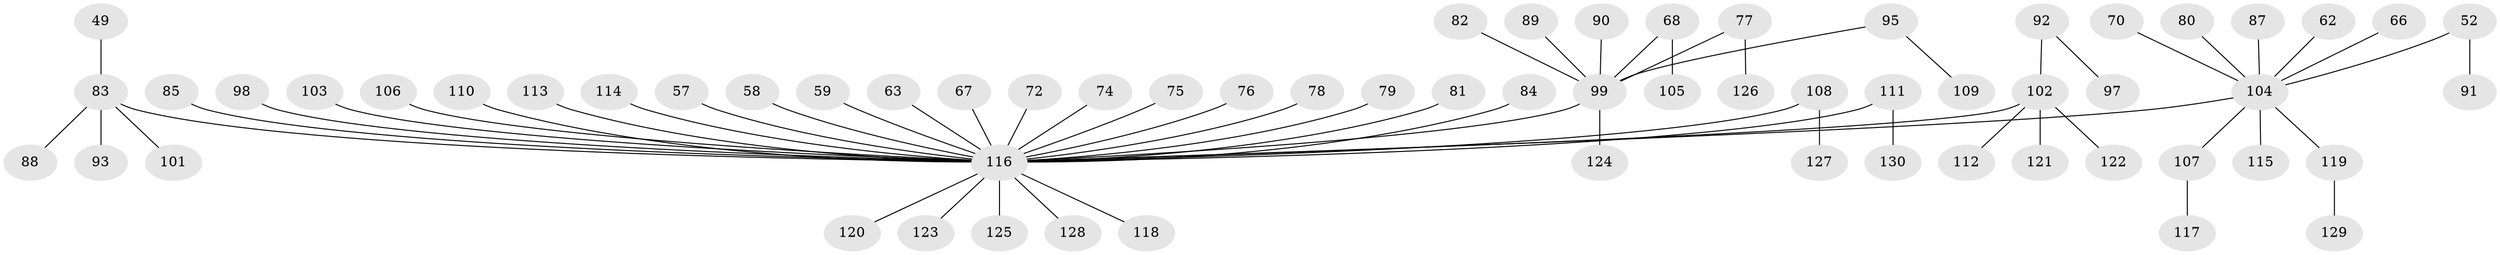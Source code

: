 // original degree distribution, {6: 0.023076923076923078, 2: 0.2230769230769231, 5: 0.007692307692307693, 4: 0.09230769230769231, 7: 0.023076923076923078, 1: 0.5307692307692308, 3: 0.1}
// Generated by graph-tools (version 1.1) at 2025/52/03/09/25 04:52:46]
// undirected, 65 vertices, 64 edges
graph export_dot {
graph [start="1"]
  node [color=gray90,style=filled];
  49;
  52;
  57;
  58;
  59;
  62;
  63;
  66;
  67;
  68;
  70;
  72;
  74;
  75;
  76;
  77;
  78;
  79;
  80;
  81;
  82;
  83 [super="+64"];
  84;
  85;
  87;
  88;
  89;
  90;
  91;
  92;
  93;
  95;
  97;
  98;
  99 [super="+50"];
  101;
  102 [super="+100+71"];
  103;
  104 [super="+20+47+45+60+23+33+35+39+53+55+61"];
  105;
  106;
  107;
  108;
  109;
  110;
  111;
  112;
  113;
  114;
  115;
  116 [super="+42+94+96+43+29+37+44+46"];
  117;
  118;
  119;
  120;
  121;
  122;
  123;
  124;
  125;
  126;
  127;
  128;
  129;
  130;
  49 -- 83;
  52 -- 91;
  52 -- 104;
  57 -- 116;
  58 -- 116;
  59 -- 116;
  62 -- 104;
  63 -- 116;
  66 -- 104;
  67 -- 116;
  68 -- 105;
  68 -- 99;
  70 -- 104;
  72 -- 116;
  74 -- 116;
  75 -- 116;
  76 -- 116;
  77 -- 126;
  77 -- 99;
  78 -- 116;
  79 -- 116;
  80 -- 104;
  81 -- 116;
  82 -- 99;
  83 -- 93;
  83 -- 101;
  83 -- 88;
  83 -- 116;
  84 -- 116;
  85 -- 116;
  87 -- 104;
  89 -- 99;
  90 -- 99;
  92 -- 97;
  92 -- 102;
  95 -- 109;
  95 -- 99;
  98 -- 116;
  99 -- 116;
  99 -- 124;
  102 -- 121;
  102 -- 122;
  102 -- 112;
  102 -- 116;
  103 -- 116;
  104 -- 119;
  104 -- 116;
  104 -- 107;
  104 -- 115;
  106 -- 116;
  107 -- 117;
  108 -- 127;
  108 -- 116;
  110 -- 116;
  111 -- 130;
  111 -- 116;
  113 -- 116;
  114 -- 116;
  116 -- 123;
  116 -- 128;
  116 -- 118;
  116 -- 120;
  116 -- 125;
  119 -- 129;
}
